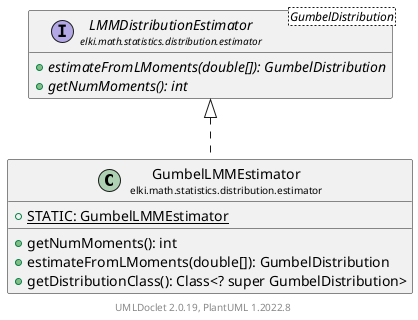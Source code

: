 @startuml
    remove .*\.(Instance|Par|Parameterizer|Factory)$
    set namespaceSeparator none
    hide empty fields
    hide empty methods

    class "<size:14>GumbelLMMEstimator\n<size:10>elki.math.statistics.distribution.estimator" as elki.math.statistics.distribution.estimator.GumbelLMMEstimator [[GumbelLMMEstimator.html]] {
        {static} +STATIC: GumbelLMMEstimator
        +getNumMoments(): int
        +estimateFromLMoments(double[]): GumbelDistribution
        +getDistributionClass(): Class<? super GumbelDistribution>
    }

    interface "<size:14>LMMDistributionEstimator\n<size:10>elki.math.statistics.distribution.estimator" as elki.math.statistics.distribution.estimator.LMMDistributionEstimator<GumbelDistribution> [[LMMDistributionEstimator.html]] {
        {abstract} +estimateFromLMoments(double[]): GumbelDistribution
        {abstract} +getNumMoments(): int
    }
    class "<size:14>GumbelLMMEstimator.Par\n<size:10>elki.math.statistics.distribution.estimator" as elki.math.statistics.distribution.estimator.GumbelLMMEstimator.Par [[GumbelLMMEstimator.Par.html]]

    elki.math.statistics.distribution.estimator.LMMDistributionEstimator <|.. elki.math.statistics.distribution.estimator.GumbelLMMEstimator
    elki.math.statistics.distribution.estimator.GumbelLMMEstimator +-- elki.math.statistics.distribution.estimator.GumbelLMMEstimator.Par

    center footer UMLDoclet 2.0.19, PlantUML 1.2022.8
@enduml
